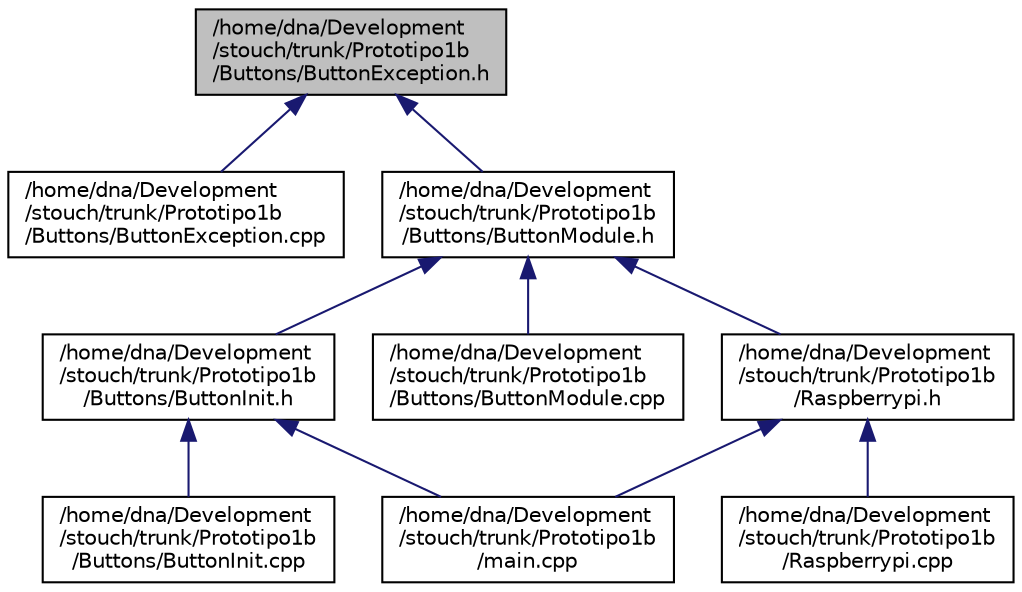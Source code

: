 digraph "/home/dna/Development/stouch/trunk/Prototipo1b/Buttons/ButtonException.h"
{
  edge [fontname="Helvetica",fontsize="10",labelfontname="Helvetica",labelfontsize="10"];
  node [fontname="Helvetica",fontsize="10",shape=record];
  Node1 [label="/home/dna/Development\l/stouch/trunk/Prototipo1b\l/Buttons/ButtonException.h",height=0.2,width=0.4,color="black", fillcolor="grey75", style="filled" fontcolor="black"];
  Node1 -> Node2 [dir="back",color="midnightblue",fontsize="10",style="solid",fontname="Helvetica"];
  Node2 [label="/home/dna/Development\l/stouch/trunk/Prototipo1b\l/Buttons/ButtonException.cpp",height=0.2,width=0.4,color="black", fillcolor="white", style="filled",URL="$_button_exception_8cpp.html"];
  Node1 -> Node3 [dir="back",color="midnightblue",fontsize="10",style="solid",fontname="Helvetica"];
  Node3 [label="/home/dna/Development\l/stouch/trunk/Prototipo1b\l/Buttons/ButtonModule.h",height=0.2,width=0.4,color="black", fillcolor="white", style="filled",URL="$_button_module_8h.html"];
  Node3 -> Node4 [dir="back",color="midnightblue",fontsize="10",style="solid",fontname="Helvetica"];
  Node4 [label="/home/dna/Development\l/stouch/trunk/Prototipo1b\l/Buttons/ButtonInit.h",height=0.2,width=0.4,color="black", fillcolor="white", style="filled",URL="$_button_init_8h.html"];
  Node4 -> Node5 [dir="back",color="midnightblue",fontsize="10",style="solid",fontname="Helvetica"];
  Node5 [label="/home/dna/Development\l/stouch/trunk/Prototipo1b\l/Buttons/ButtonInit.cpp",height=0.2,width=0.4,color="black", fillcolor="white", style="filled",URL="$_button_init_8cpp.html"];
  Node4 -> Node6 [dir="back",color="midnightblue",fontsize="10",style="solid",fontname="Helvetica"];
  Node6 [label="/home/dna/Development\l/stouch/trunk/Prototipo1b\l/main.cpp",height=0.2,width=0.4,color="black", fillcolor="white", style="filled",URL="$main_8cpp.html"];
  Node3 -> Node7 [dir="back",color="midnightblue",fontsize="10",style="solid",fontname="Helvetica"];
  Node7 [label="/home/dna/Development\l/stouch/trunk/Prototipo1b\l/Buttons/ButtonModule.cpp",height=0.2,width=0.4,color="black", fillcolor="white", style="filled",URL="$_button_module_8cpp.html"];
  Node3 -> Node8 [dir="back",color="midnightblue",fontsize="10",style="solid",fontname="Helvetica"];
  Node8 [label="/home/dna/Development\l/stouch/trunk/Prototipo1b\l/Raspberrypi.h",height=0.2,width=0.4,color="black", fillcolor="white", style="filled",URL="$_raspberrypi_8h.html"];
  Node8 -> Node6 [dir="back",color="midnightblue",fontsize="10",style="solid",fontname="Helvetica"];
  Node8 -> Node9 [dir="back",color="midnightblue",fontsize="10",style="solid",fontname="Helvetica"];
  Node9 [label="/home/dna/Development\l/stouch/trunk/Prototipo1b\l/Raspberrypi.cpp",height=0.2,width=0.4,color="black", fillcolor="white", style="filled",URL="$_raspberrypi_8cpp.html"];
}
